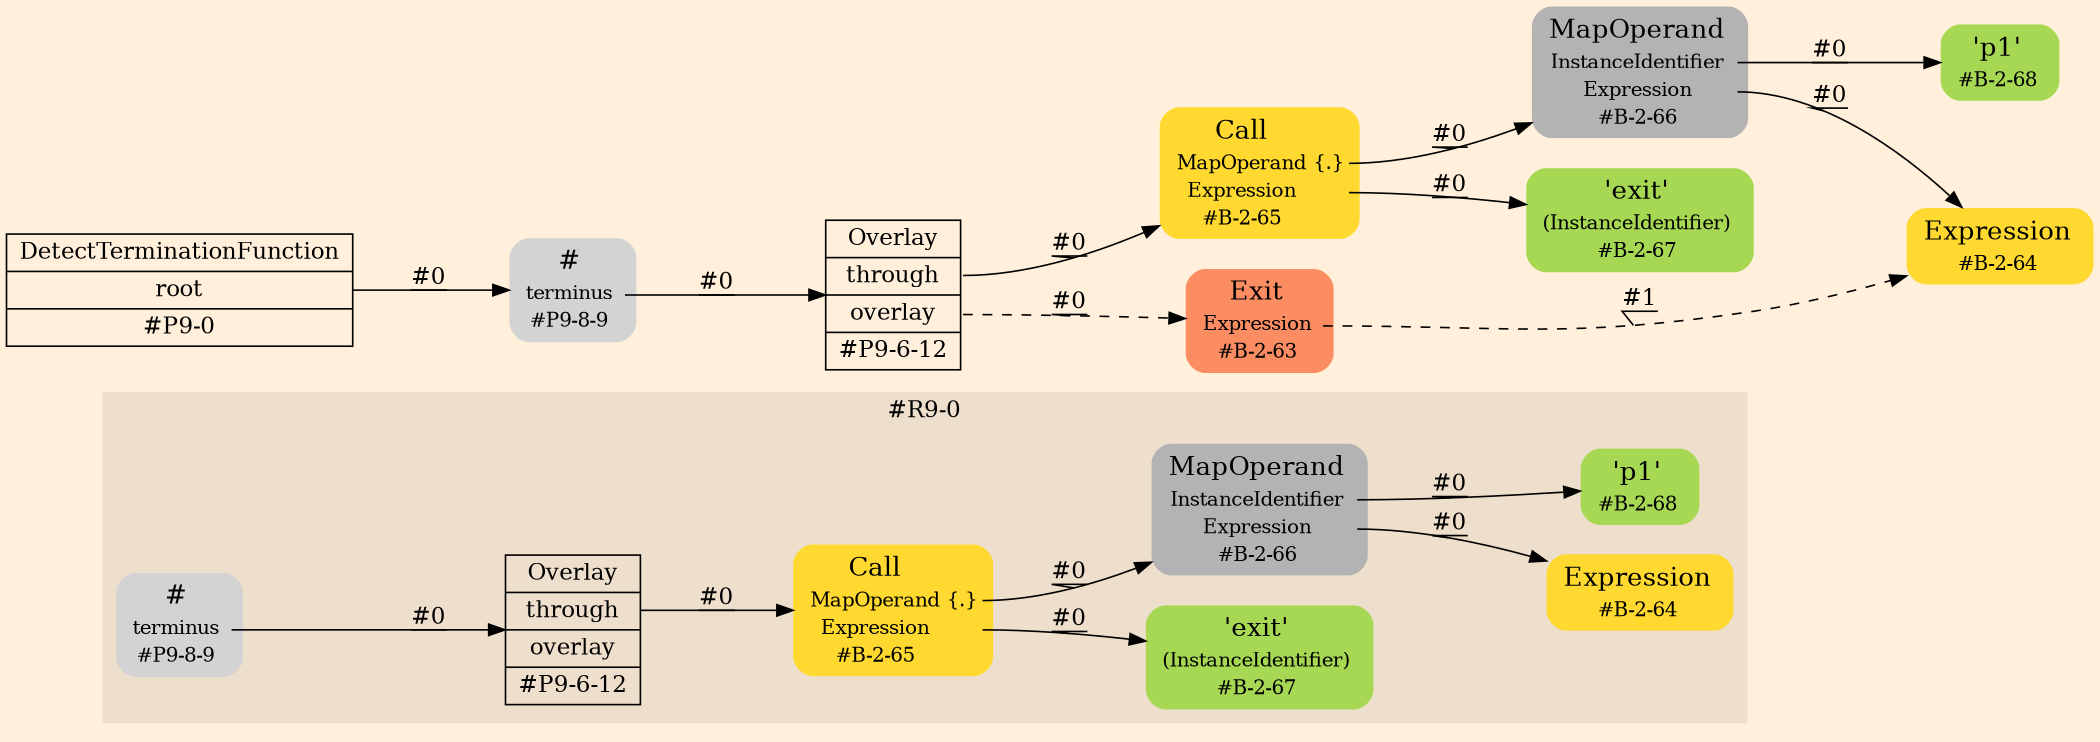 digraph Inferno {
graph [
rankdir = "LR"
ranksep = 1.0
size = "14,20"
bgcolor = antiquewhite1
color = black
fontcolor = black
];
node [
];
subgraph "cluster#R9-0" {
label = "#R9-0"
style = "filled"
color = antiquewhite2
"#R9-0/#B-2-64" [
shape = "plaintext"
fillcolor = "/set28/6"
label = <<TABLE BORDER="0" CELLBORDER="0" CELLSPACING="0">
 <TR>
  <TD><FONT POINT-SIZE="16.0">Expression</FONT></TD>
  <TD></TD>
 </TR>
 <TR>
  <TD>#B-2-64</TD>
  <TD PORT="port0"></TD>
 </TR>
</TABLE>>
style = "rounded,filled"
fontsize = "12"
];
"#R9-0/#B-2-68" [
shape = "plaintext"
fillcolor = "/set28/5"
label = <<TABLE BORDER="0" CELLBORDER="0" CELLSPACING="0">
 <TR>
  <TD><FONT POINT-SIZE="16.0">'p1'</FONT></TD>
  <TD></TD>
 </TR>
 <TR>
  <TD>#B-2-68</TD>
  <TD PORT="port0"></TD>
 </TR>
</TABLE>>
style = "rounded,filled"
fontsize = "12"
];
"#R9-0/#P9-6-12" [
shape = "record"
fillcolor = antiquewhite2
label = "<fixed> Overlay | <port0> through | <port1> overlay | <port2> #P9-6-12"
style = "filled"
fontsize = "14"
color = black
fontcolor = black
];
"#R9-0/#P9-8-9" [
shape = "plaintext"
label = <<TABLE BORDER="0" CELLBORDER="0" CELLSPACING="0">
 <TR>
  <TD><FONT POINT-SIZE="16.0">#</FONT></TD>
  <TD></TD>
 </TR>
 <TR>
  <TD>terminus</TD>
  <TD PORT="port0"></TD>
 </TR>
 <TR>
  <TD>#P9-8-9</TD>
  <TD PORT="port1"></TD>
 </TR>
</TABLE>>
style = "rounded,filled"
fontsize = "12"
];
"#R9-0/#B-2-67" [
shape = "plaintext"
fillcolor = "/set28/5"
label = <<TABLE BORDER="0" CELLBORDER="0" CELLSPACING="0">
 <TR>
  <TD><FONT POINT-SIZE="16.0">'exit'</FONT></TD>
  <TD></TD>
 </TR>
 <TR>
  <TD>(InstanceIdentifier)</TD>
  <TD PORT="port0"></TD>
 </TR>
 <TR>
  <TD>#B-2-67</TD>
  <TD PORT="port1"></TD>
 </TR>
</TABLE>>
style = "rounded,filled"
fontsize = "12"
];
"#R9-0/#B-2-65" [
shape = "plaintext"
fillcolor = "/set28/6"
label = <<TABLE BORDER="0" CELLBORDER="0" CELLSPACING="0">
 <TR>
  <TD><FONT POINT-SIZE="16.0">Call</FONT></TD>
  <TD></TD>
 </TR>
 <TR>
  <TD>MapOperand</TD>
  <TD PORT="port0">{.}</TD>
 </TR>
 <TR>
  <TD>Expression</TD>
  <TD PORT="port1"></TD>
 </TR>
 <TR>
  <TD>#B-2-65</TD>
  <TD PORT="port2"></TD>
 </TR>
</TABLE>>
style = "rounded,filled"
fontsize = "12"
];
"#R9-0/#B-2-66" [
shape = "plaintext"
fillcolor = "/set28/8"
label = <<TABLE BORDER="0" CELLBORDER="0" CELLSPACING="0">
 <TR>
  <TD><FONT POINT-SIZE="16.0">MapOperand</FONT></TD>
  <TD></TD>
 </TR>
 <TR>
  <TD>InstanceIdentifier</TD>
  <TD PORT="port0"></TD>
 </TR>
 <TR>
  <TD>Expression</TD>
  <TD PORT="port1"></TD>
 </TR>
 <TR>
  <TD>#B-2-66</TD>
  <TD PORT="port2"></TD>
 </TR>
</TABLE>>
style = "rounded,filled"
fontsize = "12"
];
}
"CR#P9-0" [
shape = "record"
fillcolor = antiquewhite1
label = "<fixed> DetectTerminationFunction | <port0> root | <port1> #P9-0"
style = "filled"
fontsize = "14"
color = black
fontcolor = black
];
"#P9-8-9" [
shape = "plaintext"
label = <<TABLE BORDER="0" CELLBORDER="0" CELLSPACING="0">
 <TR>
  <TD><FONT POINT-SIZE="16.0">#</FONT></TD>
  <TD></TD>
 </TR>
 <TR>
  <TD>terminus</TD>
  <TD PORT="port0"></TD>
 </TR>
 <TR>
  <TD>#P9-8-9</TD>
  <TD PORT="port1"></TD>
 </TR>
</TABLE>>
style = "rounded,filled"
fontsize = "12"
];
"#P9-6-12" [
shape = "record"
fillcolor = antiquewhite1
label = "<fixed> Overlay | <port0> through | <port1> overlay | <port2> #P9-6-12"
style = "filled"
fontsize = "14"
color = black
fontcolor = black
];
"#B-2-65" [
shape = "plaintext"
fillcolor = "/set28/6"
label = <<TABLE BORDER="0" CELLBORDER="0" CELLSPACING="0">
 <TR>
  <TD><FONT POINT-SIZE="16.0">Call</FONT></TD>
  <TD></TD>
 </TR>
 <TR>
  <TD>MapOperand</TD>
  <TD PORT="port0">{.}</TD>
 </TR>
 <TR>
  <TD>Expression</TD>
  <TD PORT="port1"></TD>
 </TR>
 <TR>
  <TD>#B-2-65</TD>
  <TD PORT="port2"></TD>
 </TR>
</TABLE>>
style = "rounded,filled"
fontsize = "12"
];
"#B-2-66" [
shape = "plaintext"
fillcolor = "/set28/8"
label = <<TABLE BORDER="0" CELLBORDER="0" CELLSPACING="0">
 <TR>
  <TD><FONT POINT-SIZE="16.0">MapOperand</FONT></TD>
  <TD></TD>
 </TR>
 <TR>
  <TD>InstanceIdentifier</TD>
  <TD PORT="port0"></TD>
 </TR>
 <TR>
  <TD>Expression</TD>
  <TD PORT="port1"></TD>
 </TR>
 <TR>
  <TD>#B-2-66</TD>
  <TD PORT="port2"></TD>
 </TR>
</TABLE>>
style = "rounded,filled"
fontsize = "12"
];
"#B-2-68" [
shape = "plaintext"
fillcolor = "/set28/5"
label = <<TABLE BORDER="0" CELLBORDER="0" CELLSPACING="0">
 <TR>
  <TD><FONT POINT-SIZE="16.0">'p1'</FONT></TD>
  <TD></TD>
 </TR>
 <TR>
  <TD>#B-2-68</TD>
  <TD PORT="port0"></TD>
 </TR>
</TABLE>>
style = "rounded,filled"
fontsize = "12"
];
"#B-2-64" [
shape = "plaintext"
fillcolor = "/set28/6"
label = <<TABLE BORDER="0" CELLBORDER="0" CELLSPACING="0">
 <TR>
  <TD><FONT POINT-SIZE="16.0">Expression</FONT></TD>
  <TD></TD>
 </TR>
 <TR>
  <TD>#B-2-64</TD>
  <TD PORT="port0"></TD>
 </TR>
</TABLE>>
style = "rounded,filled"
fontsize = "12"
];
"#B-2-67" [
shape = "plaintext"
fillcolor = "/set28/5"
label = <<TABLE BORDER="0" CELLBORDER="0" CELLSPACING="0">
 <TR>
  <TD><FONT POINT-SIZE="16.0">'exit'</FONT></TD>
  <TD></TD>
 </TR>
 <TR>
  <TD>(InstanceIdentifier)</TD>
  <TD PORT="port0"></TD>
 </TR>
 <TR>
  <TD>#B-2-67</TD>
  <TD PORT="port1"></TD>
 </TR>
</TABLE>>
style = "rounded,filled"
fontsize = "12"
];
"#B-2-63" [
shape = "plaintext"
fillcolor = "/set28/2"
label = <<TABLE BORDER="0" CELLBORDER="0" CELLSPACING="0">
 <TR>
  <TD><FONT POINT-SIZE="16.0">Exit</FONT></TD>
  <TD></TD>
 </TR>
 <TR>
  <TD>Expression</TD>
  <TD PORT="port0"></TD>
 </TR>
 <TR>
  <TD>#B-2-63</TD>
  <TD PORT="port1"></TD>
 </TR>
</TABLE>>
style = "rounded,filled"
fontsize = "12"
];
"CR#P9-0":port0 -> "#P9-8-9" [style="solid"
label = "#0"
decorate = true
color = black
fontcolor = black
];
"#P9-8-9":port0 -> "#P9-6-12" [style="solid"
label = "#0"
decorate = true
color = black
fontcolor = black
];
"#P9-6-12":port0 -> "#B-2-65" [style="solid"
label = "#0"
decorate = true
color = black
fontcolor = black
];
"#P9-6-12":port1 -> "#B-2-63" [style="dashed"
label = "#0"
decorate = true
color = black
fontcolor = black
];
"#B-2-65":port0 -> "#B-2-66" [style="solid"
label = "#0"
decorate = true
color = black
fontcolor = black
];
"#B-2-65":port1 -> "#B-2-67" [style="solid"
label = "#0"
decorate = true
color = black
fontcolor = black
];
"#B-2-66":port0 -> "#B-2-68" [style="solid"
label = "#0"
decorate = true
color = black
fontcolor = black
];
"#B-2-66":port1 -> "#B-2-64" [style="solid"
label = "#0"
decorate = true
color = black
fontcolor = black
];
"#B-2-63":port0 -> "#B-2-64" [style="dashed"
label = "#1"
decorate = true
color = black
fontcolor = black
];
"#R9-0/#P9-6-12":port0 -> "#R9-0/#B-2-65" [style="solid"
label = "#0"
decorate = true
color = black
fontcolor = black
];
"#R9-0/#P9-8-9":port0 -> "#R9-0/#P9-6-12" [style="solid"
label = "#0"
decorate = true
color = black
fontcolor = black
];
"#R9-0/#B-2-65":port0 -> "#R9-0/#B-2-66" [style="solid"
label = "#0"
decorate = true
color = black
fontcolor = black
];
"#R9-0/#B-2-65":port1 -> "#R9-0/#B-2-67" [style="solid"
label = "#0"
decorate = true
color = black
fontcolor = black
];
"#R9-0/#B-2-66":port0 -> "#R9-0/#B-2-68" [style="solid"
label = "#0"
decorate = true
color = black
fontcolor = black
];
"#R9-0/#B-2-66":port1 -> "#R9-0/#B-2-64" [style="solid"
label = "#0"
decorate = true
color = black
fontcolor = black
];
}
